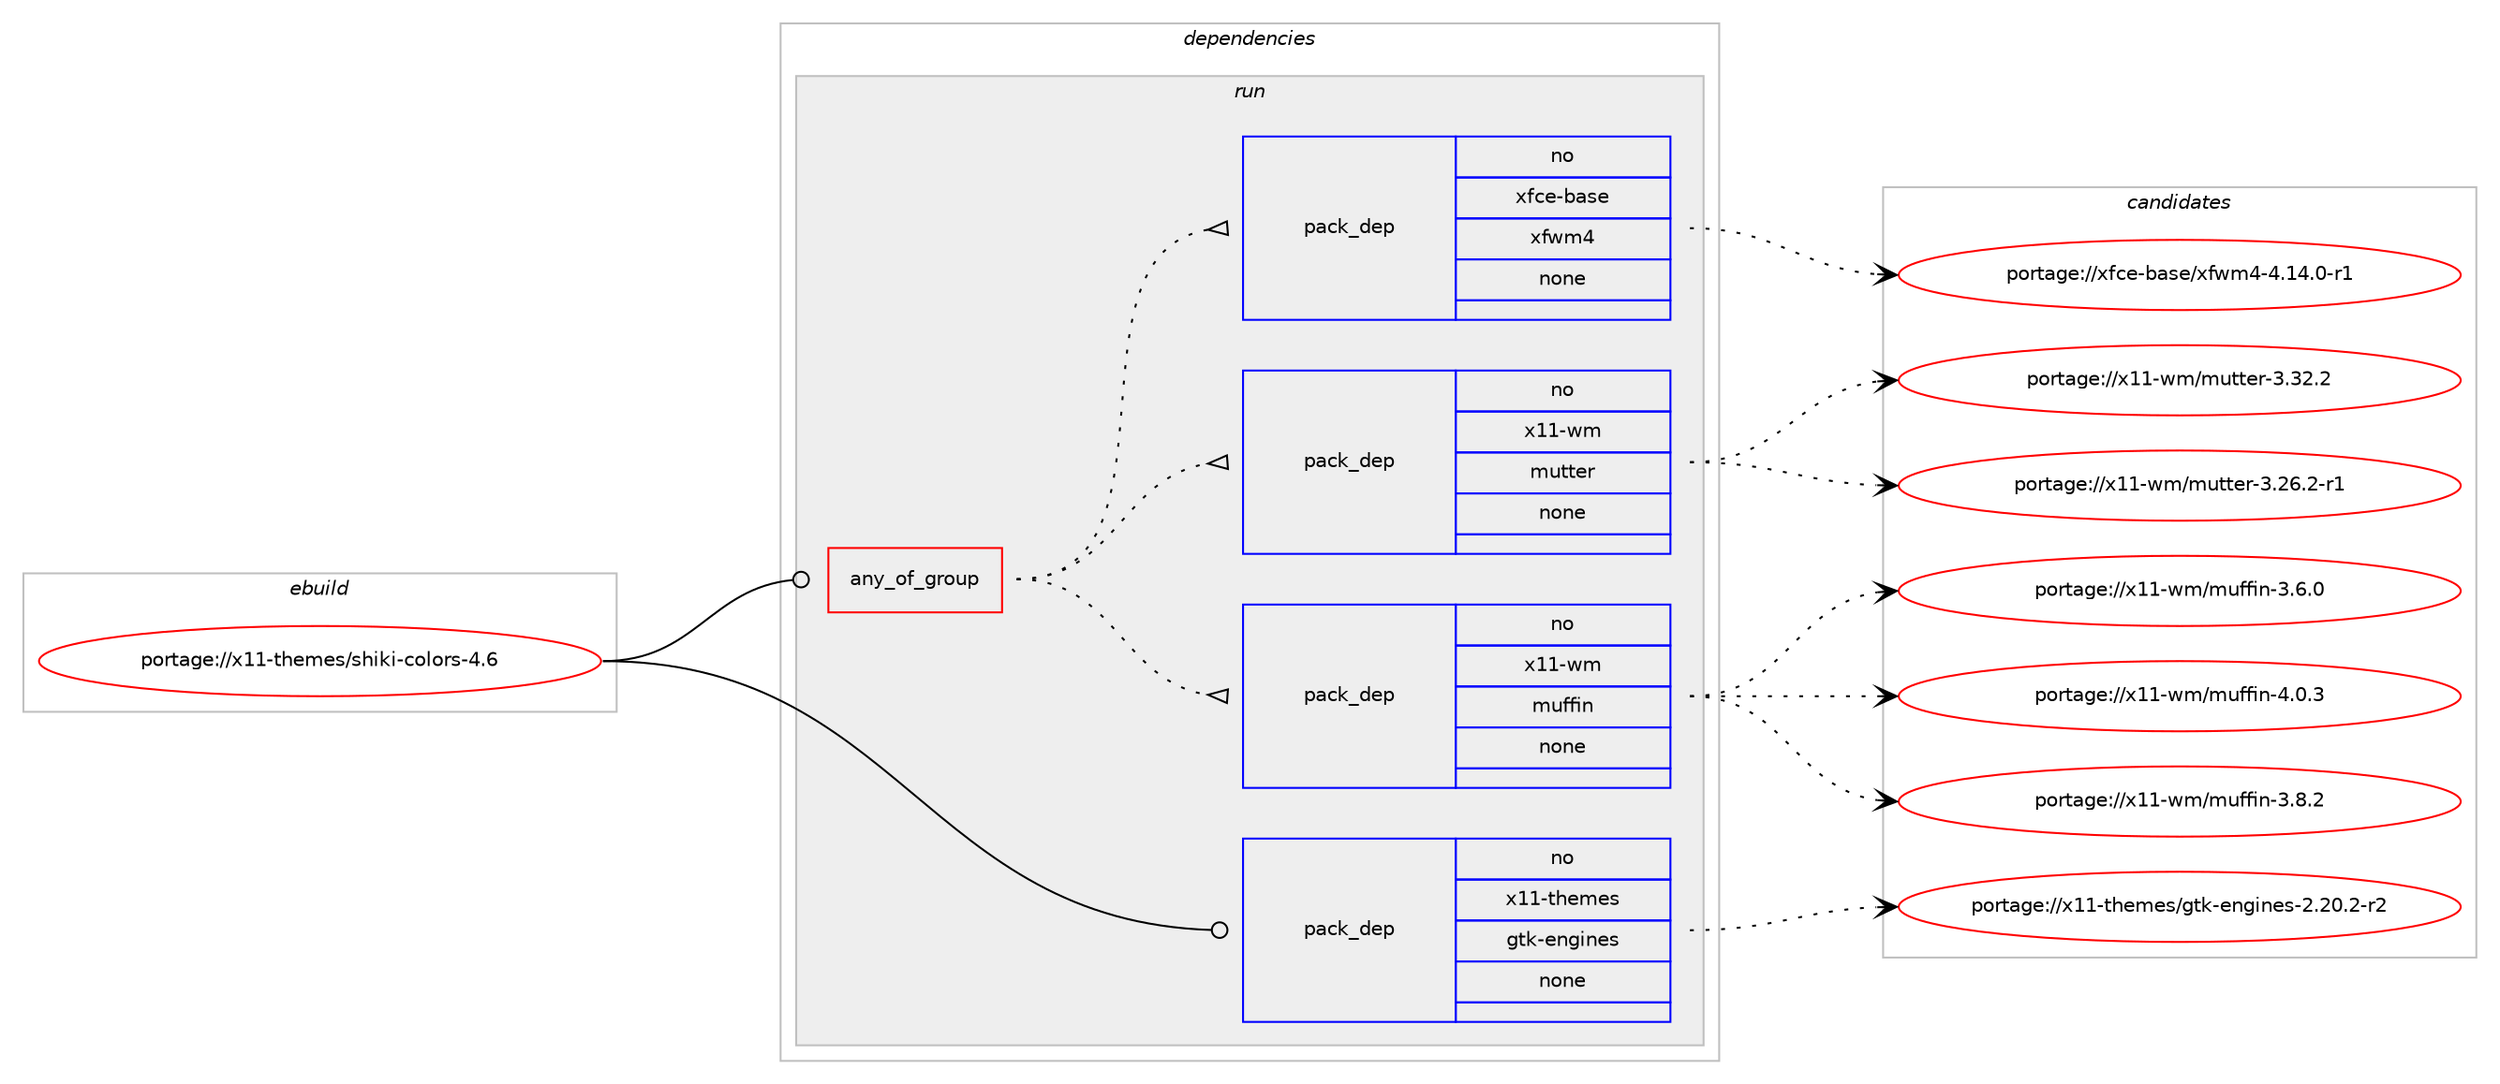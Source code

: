 digraph prolog {

# *************
# Graph options
# *************

newrank=true;
concentrate=true;
compound=true;
graph [rankdir=LR,fontname=Helvetica,fontsize=10,ranksep=1.5];#, ranksep=2.5, nodesep=0.2];
edge  [arrowhead=vee];
node  [fontname=Helvetica,fontsize=10];

# **********
# The ebuild
# **********

subgraph cluster_leftcol {
color=gray;
rank=same;
label=<<i>ebuild</i>>;
id [label="portage://x11-themes/shiki-colors-4.6", color=red, width=4, href="../x11-themes/shiki-colors-4.6.svg"];
}

# ****************
# The dependencies
# ****************

subgraph cluster_midcol {
color=gray;
label=<<i>dependencies</i>>;
subgraph cluster_compile {
fillcolor="#eeeeee";
style=filled;
label=<<i>compile</i>>;
}
subgraph cluster_compileandrun {
fillcolor="#eeeeee";
style=filled;
label=<<i>compile and run</i>>;
}
subgraph cluster_run {
fillcolor="#eeeeee";
style=filled;
label=<<i>run</i>>;
subgraph any70 {
dependency5933 [label=<<TABLE BORDER="0" CELLBORDER="1" CELLSPACING="0" CELLPADDING="4"><TR><TD CELLPADDING="10">any_of_group</TD></TR></TABLE>>, shape=none, color=red];subgraph pack4890 {
dependency5934 [label=<<TABLE BORDER="0" CELLBORDER="1" CELLSPACING="0" CELLPADDING="4" WIDTH="220"><TR><TD ROWSPAN="6" CELLPADDING="30">pack_dep</TD></TR><TR><TD WIDTH="110">no</TD></TR><TR><TD>x11-wm</TD></TR><TR><TD>muffin</TD></TR><TR><TD>none</TD></TR><TR><TD></TD></TR></TABLE>>, shape=none, color=blue];
}
dependency5933:e -> dependency5934:w [weight=20,style="dotted",arrowhead="oinv"];
subgraph pack4891 {
dependency5935 [label=<<TABLE BORDER="0" CELLBORDER="1" CELLSPACING="0" CELLPADDING="4" WIDTH="220"><TR><TD ROWSPAN="6" CELLPADDING="30">pack_dep</TD></TR><TR><TD WIDTH="110">no</TD></TR><TR><TD>x11-wm</TD></TR><TR><TD>mutter</TD></TR><TR><TD>none</TD></TR><TR><TD></TD></TR></TABLE>>, shape=none, color=blue];
}
dependency5933:e -> dependency5935:w [weight=20,style="dotted",arrowhead="oinv"];
subgraph pack4892 {
dependency5936 [label=<<TABLE BORDER="0" CELLBORDER="1" CELLSPACING="0" CELLPADDING="4" WIDTH="220"><TR><TD ROWSPAN="6" CELLPADDING="30">pack_dep</TD></TR><TR><TD WIDTH="110">no</TD></TR><TR><TD>xfce-base</TD></TR><TR><TD>xfwm4</TD></TR><TR><TD>none</TD></TR><TR><TD></TD></TR></TABLE>>, shape=none, color=blue];
}
dependency5933:e -> dependency5936:w [weight=20,style="dotted",arrowhead="oinv"];
}
id:e -> dependency5933:w [weight=20,style="solid",arrowhead="odot"];
subgraph pack4893 {
dependency5937 [label=<<TABLE BORDER="0" CELLBORDER="1" CELLSPACING="0" CELLPADDING="4" WIDTH="220"><TR><TD ROWSPAN="6" CELLPADDING="30">pack_dep</TD></TR><TR><TD WIDTH="110">no</TD></TR><TR><TD>x11-themes</TD></TR><TR><TD>gtk-engines</TD></TR><TR><TD>none</TD></TR><TR><TD></TD></TR></TABLE>>, shape=none, color=blue];
}
id:e -> dependency5937:w [weight=20,style="solid",arrowhead="odot"];
}
}

# **************
# The candidates
# **************

subgraph cluster_choices {
rank=same;
color=gray;
label=<<i>candidates</i>>;

subgraph choice4890 {
color=black;
nodesep=1;
choice12049494511910947109117102102105110455246484651 [label="portage://x11-wm/muffin-4.0.3", color=red, width=4,href="../x11-wm/muffin-4.0.3.svg"];
choice12049494511910947109117102102105110455146564650 [label="portage://x11-wm/muffin-3.8.2", color=red, width=4,href="../x11-wm/muffin-3.8.2.svg"];
choice12049494511910947109117102102105110455146544648 [label="portage://x11-wm/muffin-3.6.0", color=red, width=4,href="../x11-wm/muffin-3.6.0.svg"];
dependency5934:e -> choice12049494511910947109117102102105110455246484651:w [style=dotted,weight="100"];
dependency5934:e -> choice12049494511910947109117102102105110455146564650:w [style=dotted,weight="100"];
dependency5934:e -> choice12049494511910947109117102102105110455146544648:w [style=dotted,weight="100"];
}
subgraph choice4891 {
color=black;
nodesep=1;
choice1204949451191094710911711611610111445514651504650 [label="portage://x11-wm/mutter-3.32.2", color=red, width=4,href="../x11-wm/mutter-3.32.2.svg"];
choice12049494511910947109117116116101114455146505446504511449 [label="portage://x11-wm/mutter-3.26.2-r1", color=red, width=4,href="../x11-wm/mutter-3.26.2-r1.svg"];
dependency5935:e -> choice1204949451191094710911711611610111445514651504650:w [style=dotted,weight="100"];
dependency5935:e -> choice12049494511910947109117116116101114455146505446504511449:w [style=dotted,weight="100"];
}
subgraph choice4892 {
color=black;
nodesep=1;
choice120102991014598971151014712010211910952455246495246484511449 [label="portage://xfce-base/xfwm4-4.14.0-r1", color=red, width=4,href="../xfce-base/xfwm4-4.14.0-r1.svg"];
dependency5936:e -> choice120102991014598971151014712010211910952455246495246484511449:w [style=dotted,weight="100"];
}
subgraph choice4893 {
color=black;
nodesep=1;
choice1204949451161041011091011154710311610745101110103105110101115455046504846504511450 [label="portage://x11-themes/gtk-engines-2.20.2-r2", color=red, width=4,href="../x11-themes/gtk-engines-2.20.2-r2.svg"];
dependency5937:e -> choice1204949451161041011091011154710311610745101110103105110101115455046504846504511450:w [style=dotted,weight="100"];
}
}

}
